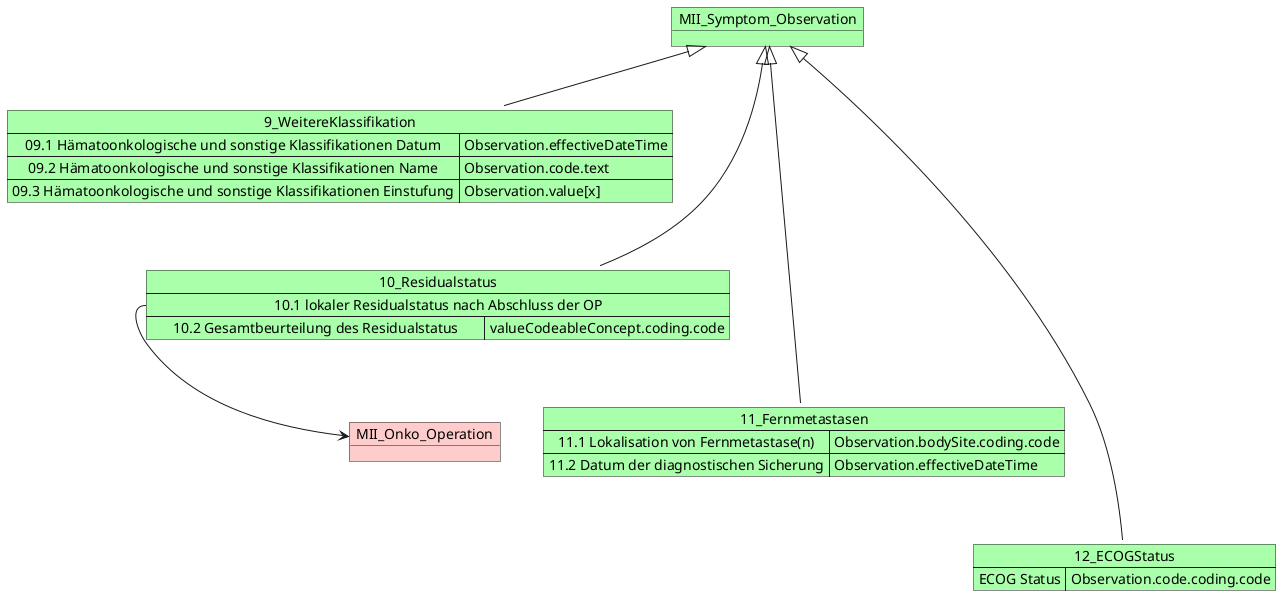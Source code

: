 @startuml MII KDS Erweiterungsmodul Onkologie
object MII_Symptom_Observation #AAFFAA
Map 9_WeitereKlassifikation #AAFFAA {
 09.1 Hämatoonkologische und sonstige Klassifikationen Datum => Observation.effectiveDateTime
 09.2 Hämatoonkologische und sonstige Klassifikationen Name => Observation.code.text
 09.3 Hämatoonkologische und sonstige Klassifikationen Einstufung => Observation.value[x]
} 
MII_Symptom_Observation <|-down- 9_WeitereKlassifikation

object MII_Onko_Operation #FFCCCC

Map 10_Residualstatus #AAFFAA{
    10.1 lokaler Residualstatus nach Abschluss der OP *--> MII_Onko_Operation
    10.2 Gesamtbeurteilung des Residualstatus => valueCodeableConcept.coding.code  
}
MII_Symptom_Observation <|-down-- 10_Residualstatus

Map 11_Fernmetastasen #AAFFAA{
    11.1 Lokalisation von Fernmetastase(n)  => Observation.bodySite.coding.code
    11.2 Datum der diagnostischen Sicherung => Observation.effectiveDateTime
 
}
MII_Symptom_Observation <|-down--- 11_Fernmetastasen


Map 12_ECOGStatus #AAFFAA{
    ECOG Status => Observation.code.coding.code

}
MII_Symptom_Observation <|-down---- 12_ECOGStatus

@enduml